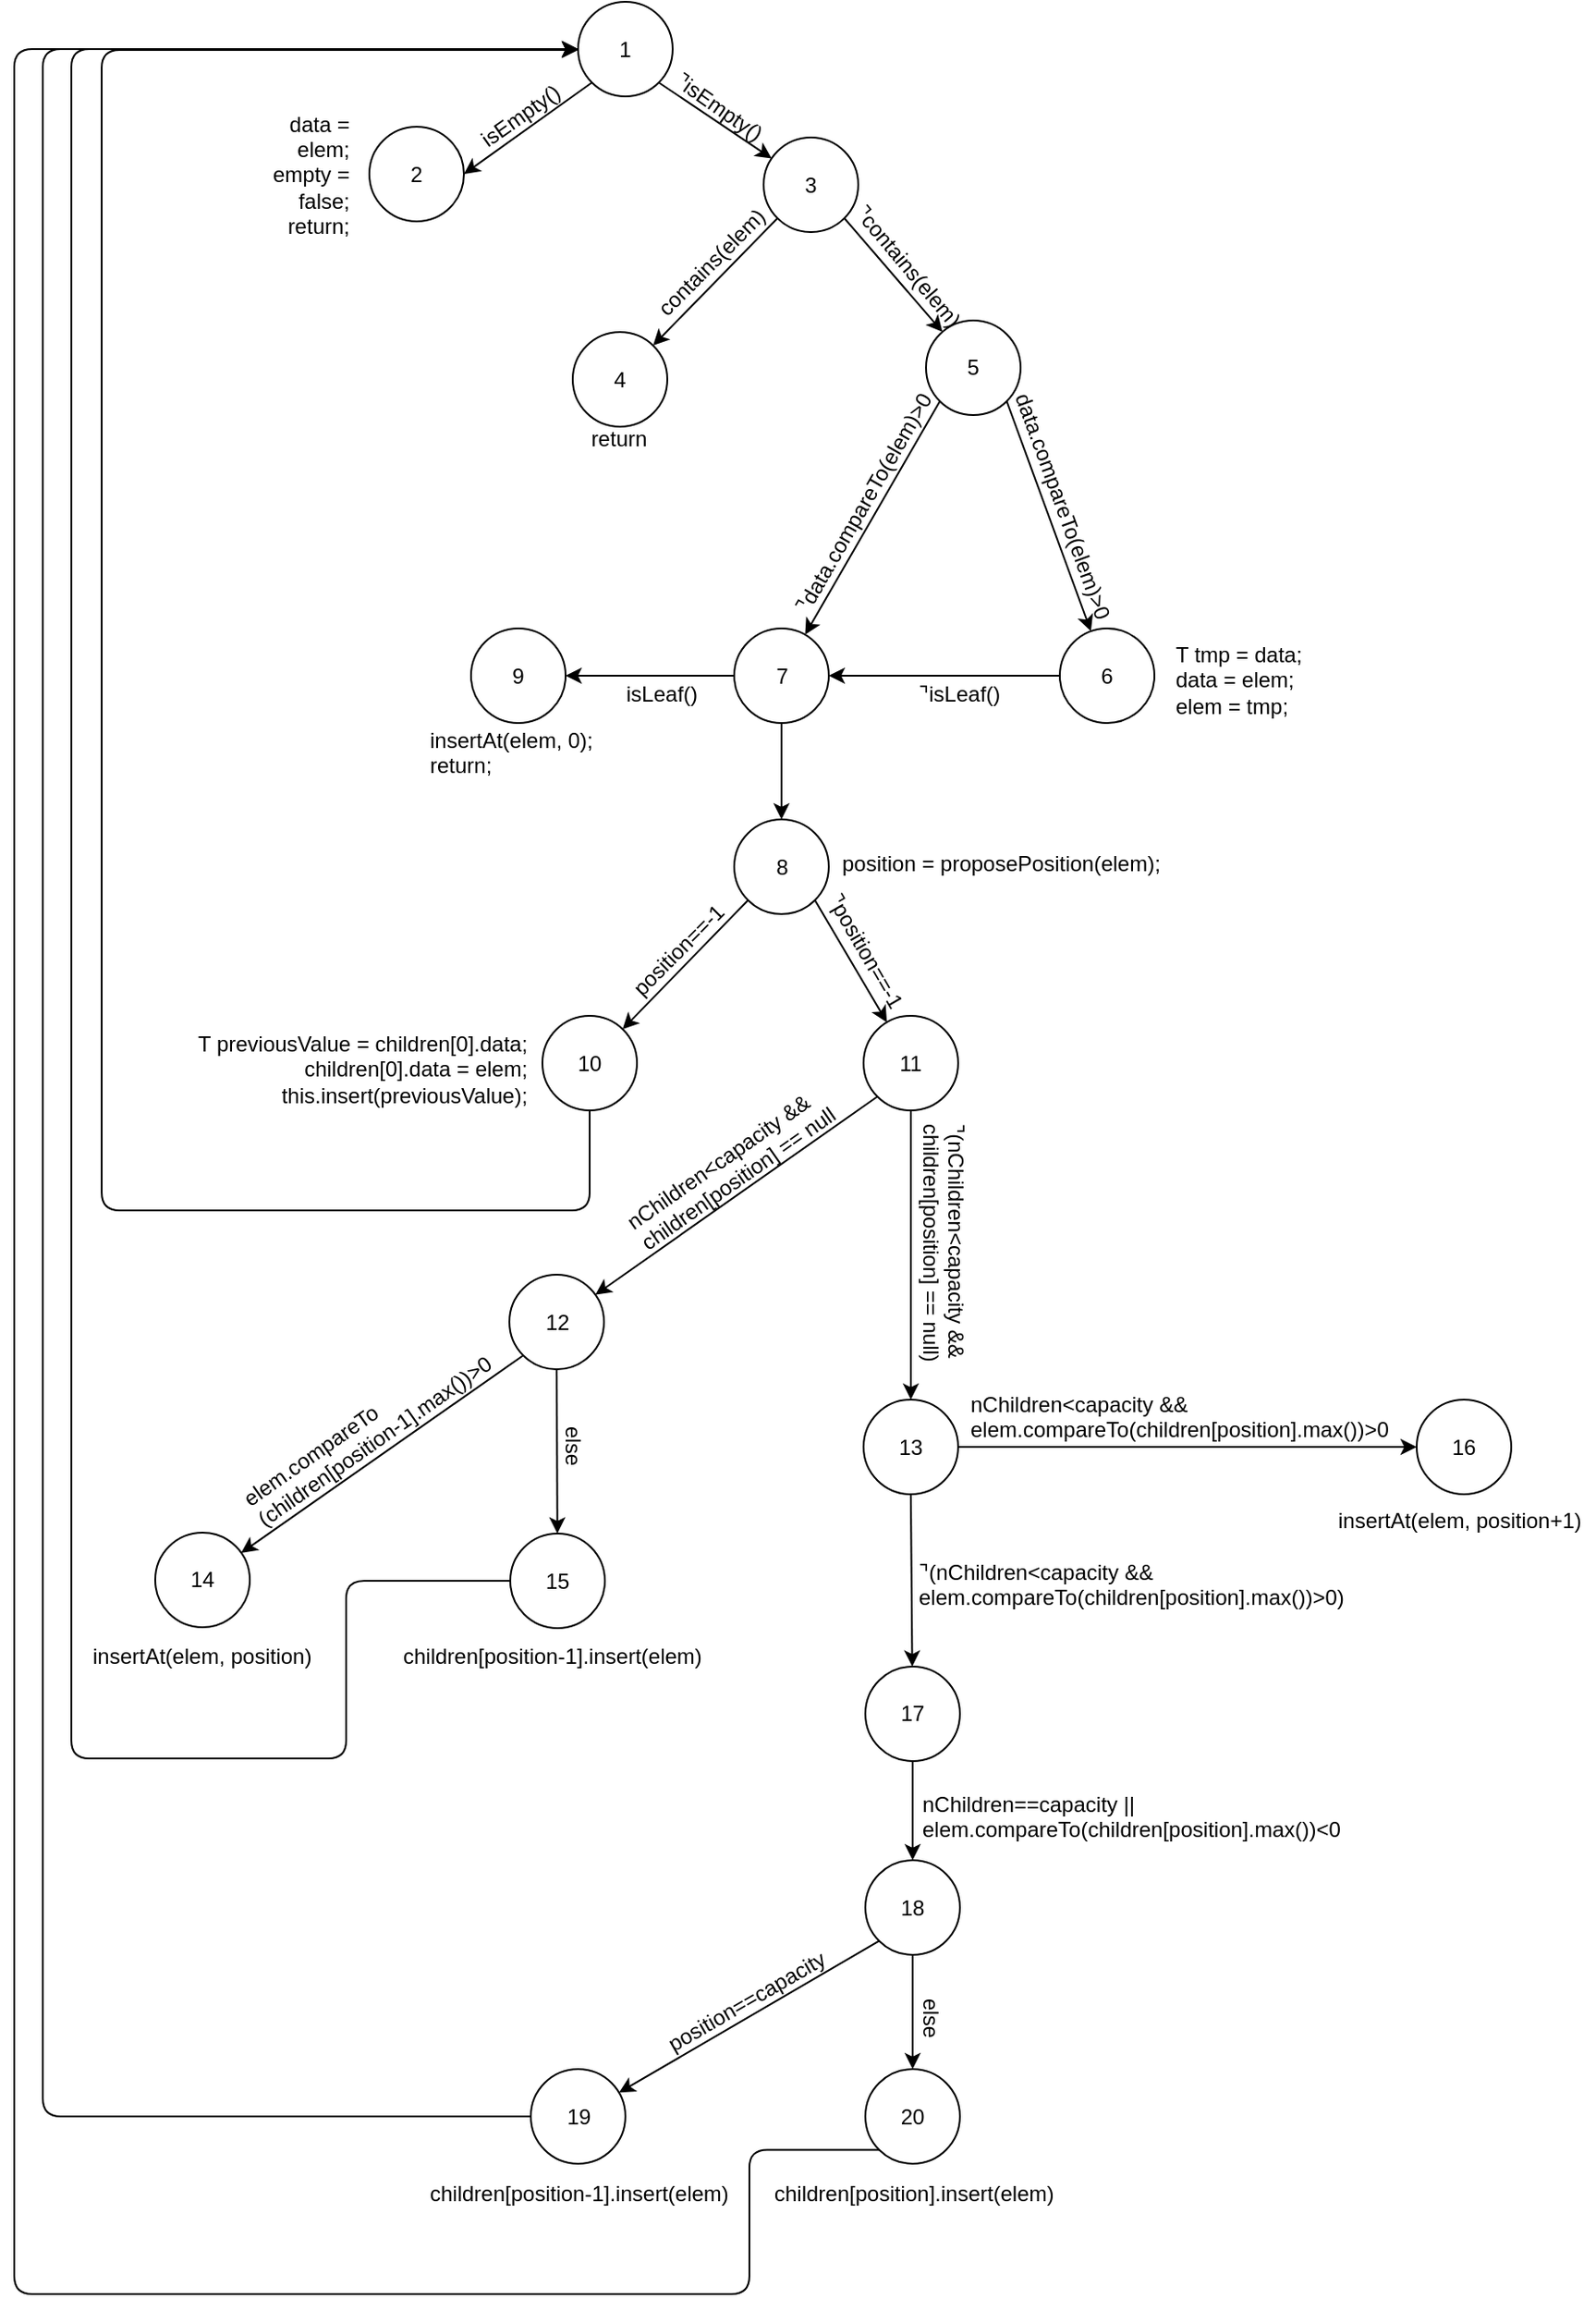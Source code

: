 <mxfile version="10.6.5" type="device"><diagram id="LHDKb3D5TDGL1wckqBg8" name="Page-1"><mxGraphModel dx="749" dy="754" grid="0" gridSize="10" guides="1" tooltips="1" connect="1" arrows="1" fold="1" page="0" pageScale="1" pageWidth="827" pageHeight="1169" math="0" shadow="0"><root><mxCell id="0"/><mxCell id="1" parent="0"/><mxCell id="HmpeVwKnqGtyKoy1shVl-3" style="rounded=0;orthogonalLoop=1;jettySize=auto;html=1;exitX=0;exitY=1;exitDx=0;exitDy=0;entryX=1;entryY=0.5;entryDx=0;entryDy=0;" edge="1" parent="1" source="HmpeVwKnqGtyKoy1shVl-1" target="HmpeVwKnqGtyKoy1shVl-2"><mxGeometry relative="1" as="geometry"/></mxCell><mxCell id="HmpeVwKnqGtyKoy1shVl-5" style="edgeStyle=none;rounded=0;orthogonalLoop=1;jettySize=auto;html=1;exitX=1;exitY=1;exitDx=0;exitDy=0;" edge="1" parent="1" source="HmpeVwKnqGtyKoy1shVl-1" target="HmpeVwKnqGtyKoy1shVl-4"><mxGeometry relative="1" as="geometry"/></mxCell><mxCell id="HmpeVwKnqGtyKoy1shVl-1" value="1" style="ellipse;whiteSpace=wrap;html=1;aspect=fixed;" vertex="1" parent="1"><mxGeometry x="387" y="23" width="53" height="53" as="geometry"/></mxCell><mxCell id="HmpeVwKnqGtyKoy1shVl-2" value="2" style="ellipse;whiteSpace=wrap;html=1;aspect=fixed;" vertex="1" parent="1"><mxGeometry x="270" y="93" width="53" height="53" as="geometry"/></mxCell><mxCell id="HmpeVwKnqGtyKoy1shVl-12" style="edgeStyle=none;rounded=0;orthogonalLoop=1;jettySize=auto;html=1;exitX=0;exitY=1;exitDx=0;exitDy=0;" edge="1" parent="1" source="HmpeVwKnqGtyKoy1shVl-4" target="HmpeVwKnqGtyKoy1shVl-6"><mxGeometry relative="1" as="geometry"/></mxCell><mxCell id="HmpeVwKnqGtyKoy1shVl-13" style="edgeStyle=none;rounded=0;orthogonalLoop=1;jettySize=auto;html=1;exitX=1;exitY=1;exitDx=0;exitDy=0;" edge="1" parent="1" source="HmpeVwKnqGtyKoy1shVl-4" target="HmpeVwKnqGtyKoy1shVl-7"><mxGeometry relative="1" as="geometry"/></mxCell><mxCell id="HmpeVwKnqGtyKoy1shVl-4" value="3&lt;br&gt;" style="ellipse;whiteSpace=wrap;html=1;aspect=fixed;" vertex="1" parent="1"><mxGeometry x="491" y="99" width="53" height="53" as="geometry"/></mxCell><mxCell id="HmpeVwKnqGtyKoy1shVl-6" value="4&lt;br&gt;" style="ellipse;whiteSpace=wrap;html=1;aspect=fixed;" vertex="1" parent="1"><mxGeometry x="384" y="208" width="53" height="53" as="geometry"/></mxCell><mxCell id="HmpeVwKnqGtyKoy1shVl-14" style="edgeStyle=none;rounded=0;orthogonalLoop=1;jettySize=auto;html=1;exitX=1;exitY=1;exitDx=0;exitDy=0;" edge="1" parent="1" source="HmpeVwKnqGtyKoy1shVl-7" target="HmpeVwKnqGtyKoy1shVl-8"><mxGeometry relative="1" as="geometry"/></mxCell><mxCell id="HmpeVwKnqGtyKoy1shVl-15" style="edgeStyle=none;rounded=0;orthogonalLoop=1;jettySize=auto;html=1;exitX=0;exitY=1;exitDx=0;exitDy=0;" edge="1" parent="1" source="HmpeVwKnqGtyKoy1shVl-7" target="HmpeVwKnqGtyKoy1shVl-9"><mxGeometry relative="1" as="geometry"/></mxCell><mxCell id="HmpeVwKnqGtyKoy1shVl-7" value="5&lt;br&gt;" style="ellipse;whiteSpace=wrap;html=1;aspect=fixed;" vertex="1" parent="1"><mxGeometry x="582" y="201.5" width="53" height="53" as="geometry"/></mxCell><mxCell id="HmpeVwKnqGtyKoy1shVl-69" style="edgeStyle=none;rounded=0;orthogonalLoop=1;jettySize=auto;html=1;exitX=0;exitY=0.5;exitDx=0;exitDy=0;" edge="1" parent="1" source="HmpeVwKnqGtyKoy1shVl-8" target="HmpeVwKnqGtyKoy1shVl-9"><mxGeometry relative="1" as="geometry"/></mxCell><mxCell id="HmpeVwKnqGtyKoy1shVl-8" value="6&lt;br&gt;" style="ellipse;whiteSpace=wrap;html=1;aspect=fixed;" vertex="1" parent="1"><mxGeometry x="657" y="374" width="53" height="53" as="geometry"/></mxCell><mxCell id="HmpeVwKnqGtyKoy1shVl-17" style="edgeStyle=none;rounded=0;orthogonalLoop=1;jettySize=auto;html=1;exitX=0;exitY=0.5;exitDx=0;exitDy=0;" edge="1" parent="1" source="HmpeVwKnqGtyKoy1shVl-9" target="HmpeVwKnqGtyKoy1shVl-10"><mxGeometry relative="1" as="geometry"/></mxCell><mxCell id="HmpeVwKnqGtyKoy1shVl-18" style="edgeStyle=none;rounded=0;orthogonalLoop=1;jettySize=auto;html=1;exitX=0.5;exitY=1;exitDx=0;exitDy=0;" edge="1" parent="1" source="HmpeVwKnqGtyKoy1shVl-9" target="HmpeVwKnqGtyKoy1shVl-11"><mxGeometry relative="1" as="geometry"/></mxCell><mxCell id="HmpeVwKnqGtyKoy1shVl-9" value="7&lt;br&gt;" style="ellipse;whiteSpace=wrap;html=1;aspect=fixed;" vertex="1" parent="1"><mxGeometry x="474.5" y="374" width="53" height="53" as="geometry"/></mxCell><mxCell id="HmpeVwKnqGtyKoy1shVl-10" value="9&lt;br&gt;" style="ellipse;whiteSpace=wrap;html=1;aspect=fixed;" vertex="1" parent="1"><mxGeometry x="327" y="374" width="53" height="53" as="geometry"/></mxCell><mxCell id="HmpeVwKnqGtyKoy1shVl-25" style="edgeStyle=none;rounded=0;orthogonalLoop=1;jettySize=auto;html=1;exitX=0;exitY=1;exitDx=0;exitDy=0;" edge="1" parent="1" source="HmpeVwKnqGtyKoy1shVl-11" target="HmpeVwKnqGtyKoy1shVl-19"><mxGeometry relative="1" as="geometry"/></mxCell><mxCell id="HmpeVwKnqGtyKoy1shVl-26" style="edgeStyle=none;rounded=0;orthogonalLoop=1;jettySize=auto;html=1;exitX=1;exitY=1;exitDx=0;exitDy=0;" edge="1" parent="1" source="HmpeVwKnqGtyKoy1shVl-11" target="HmpeVwKnqGtyKoy1shVl-20"><mxGeometry relative="1" as="geometry"/></mxCell><mxCell id="HmpeVwKnqGtyKoy1shVl-11" value="8&lt;br&gt;" style="ellipse;whiteSpace=wrap;html=1;aspect=fixed;" vertex="1" parent="1"><mxGeometry x="474.5" y="481" width="53" height="53" as="geometry"/></mxCell><mxCell id="HmpeVwKnqGtyKoy1shVl-91" style="edgeStyle=orthogonalEdgeStyle;orthogonalLoop=1;jettySize=auto;html=1;exitX=0.5;exitY=1;exitDx=0;exitDy=0;strokeColor=#000000;rounded=1;" edge="1" parent="1" source="HmpeVwKnqGtyKoy1shVl-19" target="HmpeVwKnqGtyKoy1shVl-1"><mxGeometry relative="1" as="geometry"><Array as="points"><mxPoint x="393" y="700"/><mxPoint x="120" y="700"/><mxPoint x="120" y="50"/></Array></mxGeometry></mxCell><mxCell id="HmpeVwKnqGtyKoy1shVl-19" value="10&lt;br&gt;" style="ellipse;whiteSpace=wrap;html=1;aspect=fixed;" vertex="1" parent="1"><mxGeometry x="367" y="591" width="53" height="53" as="geometry"/></mxCell><mxCell id="HmpeVwKnqGtyKoy1shVl-27" style="edgeStyle=none;rounded=0;orthogonalLoop=1;jettySize=auto;html=1;exitX=0.5;exitY=1;exitDx=0;exitDy=0;" edge="1" parent="1" source="HmpeVwKnqGtyKoy1shVl-20" target="HmpeVwKnqGtyKoy1shVl-21"><mxGeometry relative="1" as="geometry"/></mxCell><mxCell id="HmpeVwKnqGtyKoy1shVl-29" style="edgeStyle=none;rounded=0;orthogonalLoop=1;jettySize=auto;html=1;exitX=0;exitY=1;exitDx=0;exitDy=0;" edge="1" parent="1" source="HmpeVwKnqGtyKoy1shVl-20" target="HmpeVwKnqGtyKoy1shVl-24"><mxGeometry relative="1" as="geometry"/></mxCell><mxCell id="HmpeVwKnqGtyKoy1shVl-20" value="11&lt;br&gt;" style="ellipse;whiteSpace=wrap;html=1;aspect=fixed;" vertex="1" parent="1"><mxGeometry x="547" y="591" width="53" height="53" as="geometry"/></mxCell><mxCell id="HmpeVwKnqGtyKoy1shVl-28" style="edgeStyle=none;rounded=0;orthogonalLoop=1;jettySize=auto;html=1;exitX=1;exitY=0.5;exitDx=0;exitDy=0;" edge="1" parent="1" source="HmpeVwKnqGtyKoy1shVl-21" target="HmpeVwKnqGtyKoy1shVl-22"><mxGeometry relative="1" as="geometry"/></mxCell><mxCell id="HmpeVwKnqGtyKoy1shVl-36" style="edgeStyle=none;rounded=0;orthogonalLoop=1;jettySize=auto;html=1;exitX=0.5;exitY=1;exitDx=0;exitDy=0;" edge="1" parent="1" source="HmpeVwKnqGtyKoy1shVl-21" target="HmpeVwKnqGtyKoy1shVl-23"><mxGeometry relative="1" as="geometry"/></mxCell><mxCell id="HmpeVwKnqGtyKoy1shVl-21" value="13&lt;br&gt;" style="ellipse;whiteSpace=wrap;html=1;aspect=fixed;" vertex="1" parent="1"><mxGeometry x="547" y="806" width="53" height="53" as="geometry"/></mxCell><mxCell id="HmpeVwKnqGtyKoy1shVl-22" value="16&lt;br&gt;" style="ellipse;whiteSpace=wrap;html=1;aspect=fixed;" vertex="1" parent="1"><mxGeometry x="857" y="806" width="53" height="53" as="geometry"/></mxCell><mxCell id="HmpeVwKnqGtyKoy1shVl-35" style="edgeStyle=none;rounded=0;orthogonalLoop=1;jettySize=auto;html=1;exitX=0.5;exitY=1;exitDx=0;exitDy=0;" edge="1" parent="1" source="HmpeVwKnqGtyKoy1shVl-23" target="HmpeVwKnqGtyKoy1shVl-34"><mxGeometry relative="1" as="geometry"/></mxCell><mxCell id="HmpeVwKnqGtyKoy1shVl-23" value="17&lt;br&gt;" style="ellipse;whiteSpace=wrap;html=1;aspect=fixed;" vertex="1" parent="1"><mxGeometry x="548" y="955.5" width="53" height="53" as="geometry"/></mxCell><mxCell id="HmpeVwKnqGtyKoy1shVl-32" style="edgeStyle=none;rounded=0;orthogonalLoop=1;jettySize=auto;html=1;exitX=0.5;exitY=1;exitDx=0;exitDy=0;" edge="1" parent="1" source="HmpeVwKnqGtyKoy1shVl-24" target="HmpeVwKnqGtyKoy1shVl-30"><mxGeometry relative="1" as="geometry"/></mxCell><mxCell id="HmpeVwKnqGtyKoy1shVl-33" style="edgeStyle=none;rounded=0;orthogonalLoop=1;jettySize=auto;html=1;exitX=0;exitY=1;exitDx=0;exitDy=0;" edge="1" parent="1" source="HmpeVwKnqGtyKoy1shVl-24" target="HmpeVwKnqGtyKoy1shVl-31"><mxGeometry relative="1" as="geometry"/></mxCell><mxCell id="HmpeVwKnqGtyKoy1shVl-24" value="12&lt;br&gt;" style="ellipse;whiteSpace=wrap;html=1;aspect=fixed;" vertex="1" parent="1"><mxGeometry x="348.5" y="736" width="53" height="53" as="geometry"/></mxCell><mxCell id="HmpeVwKnqGtyKoy1shVl-90" style="edgeStyle=orthogonalEdgeStyle;rounded=1;orthogonalLoop=1;jettySize=auto;html=1;exitX=0;exitY=0.5;exitDx=0;exitDy=0;entryX=0;entryY=0.5;entryDx=0;entryDy=0;strokeColor=#000000;" edge="1" parent="1" source="HmpeVwKnqGtyKoy1shVl-30" target="HmpeVwKnqGtyKoy1shVl-1"><mxGeometry relative="1" as="geometry"><Array as="points"><mxPoint x="257" y="908"/><mxPoint x="257" y="1007"/><mxPoint x="103" y="1007"/><mxPoint x="103" y="50"/></Array></mxGeometry></mxCell><mxCell id="HmpeVwKnqGtyKoy1shVl-30" value="15&lt;br&gt;" style="ellipse;whiteSpace=wrap;html=1;aspect=fixed;" vertex="1" parent="1"><mxGeometry x="349" y="881" width="53" height="53" as="geometry"/></mxCell><mxCell id="HmpeVwKnqGtyKoy1shVl-31" value="14&lt;br&gt;" style="ellipse;whiteSpace=wrap;html=1;aspect=fixed;" vertex="1" parent="1"><mxGeometry x="150" y="880.5" width="53" height="53" as="geometry"/></mxCell><mxCell id="HmpeVwKnqGtyKoy1shVl-39" style="edgeStyle=none;rounded=0;orthogonalLoop=1;jettySize=auto;html=1;exitX=0.5;exitY=1;exitDx=0;exitDy=0;" edge="1" parent="1" source="HmpeVwKnqGtyKoy1shVl-34" target="HmpeVwKnqGtyKoy1shVl-38"><mxGeometry relative="1" as="geometry"/></mxCell><mxCell id="HmpeVwKnqGtyKoy1shVl-40" style="edgeStyle=none;rounded=0;orthogonalLoop=1;jettySize=auto;html=1;exitX=0;exitY=1;exitDx=0;exitDy=0;" edge="1" parent="1" source="HmpeVwKnqGtyKoy1shVl-34" target="HmpeVwKnqGtyKoy1shVl-37"><mxGeometry relative="1" as="geometry"/></mxCell><mxCell id="HmpeVwKnqGtyKoy1shVl-34" value="18&lt;br&gt;" style="ellipse;whiteSpace=wrap;html=1;aspect=fixed;" vertex="1" parent="1"><mxGeometry x="548" y="1064" width="53" height="53" as="geometry"/></mxCell><mxCell id="HmpeVwKnqGtyKoy1shVl-93" style="edgeStyle=orthogonalEdgeStyle;rounded=1;orthogonalLoop=1;jettySize=auto;html=1;exitX=0;exitY=0.5;exitDx=0;exitDy=0;entryX=0;entryY=0.5;entryDx=0;entryDy=0;strokeColor=#000000;" edge="1" parent="1" source="HmpeVwKnqGtyKoy1shVl-37" target="HmpeVwKnqGtyKoy1shVl-1"><mxGeometry relative="1" as="geometry"><Array as="points"><mxPoint x="87" y="1208"/><mxPoint x="87" y="50"/></Array></mxGeometry></mxCell><mxCell id="HmpeVwKnqGtyKoy1shVl-37" value="19&lt;br&gt;" style="ellipse;whiteSpace=wrap;html=1;aspect=fixed;" vertex="1" parent="1"><mxGeometry x="360.5" y="1181" width="53" height="53" as="geometry"/></mxCell><mxCell id="HmpeVwKnqGtyKoy1shVl-92" style="edgeStyle=orthogonalEdgeStyle;rounded=1;orthogonalLoop=1;jettySize=auto;html=1;exitX=0;exitY=1;exitDx=0;exitDy=0;entryX=0;entryY=0.5;entryDx=0;entryDy=0;strokeColor=#000000;" edge="1" parent="1" source="HmpeVwKnqGtyKoy1shVl-38" target="HmpeVwKnqGtyKoy1shVl-1"><mxGeometry relative="1" as="geometry"><Array as="points"><mxPoint x="483" y="1226"/><mxPoint x="483" y="1307"/><mxPoint x="71" y="1307"/><mxPoint x="71" y="50"/></Array></mxGeometry></mxCell><mxCell id="HmpeVwKnqGtyKoy1shVl-38" value="20&lt;br&gt;" style="ellipse;whiteSpace=wrap;html=1;aspect=fixed;" vertex="1" parent="1"><mxGeometry x="548" y="1181" width="53" height="53" as="geometry"/></mxCell><mxCell id="HmpeVwKnqGtyKoy1shVl-41" value="isEmpty()" style="text;html=1;strokeColor=none;fillColor=none;align=center;verticalAlign=middle;whiteSpace=wrap;rounded=0;rotation=-35;" vertex="1" parent="1"><mxGeometry x="335" y="77" width="40" height="20" as="geometry"/></mxCell><mxCell id="HmpeVwKnqGtyKoy1shVl-43" value="⌝isEmpty()" style="text;html=1;strokeColor=none;fillColor=none;align=center;verticalAlign=middle;whiteSpace=wrap;rounded=0;rotation=35;" vertex="1" parent="1"><mxGeometry x="445.5" y="72" width="40" height="20" as="geometry"/></mxCell><mxCell id="HmpeVwKnqGtyKoy1shVl-44" value="&lt;div style=&quot;text-align: right&quot;&gt;&lt;span&gt;data = elem;&lt;/span&gt;&lt;/div&gt;&lt;div style=&quot;text-align: right&quot;&gt;&lt;span&gt;empty = false;&lt;/span&gt;&lt;/div&gt;&lt;div style=&quot;text-align: right&quot;&gt;&lt;span&gt;return;&lt;/span&gt;&lt;/div&gt;" style="text;html=1;strokeColor=none;fillColor=none;align=left;verticalAlign=middle;whiteSpace=wrap;rounded=0;direction=south;" vertex="1" parent="1"><mxGeometry x="206.5" y="74.5" width="52" height="91" as="geometry"/></mxCell><mxCell id="HmpeVwKnqGtyKoy1shVl-46" value="contains(elem)" style="text;html=1;strokeColor=none;fillColor=none;align=center;verticalAlign=middle;whiteSpace=wrap;rounded=0;rotation=-45;" vertex="1" parent="1"><mxGeometry x="442" y="159" width="40" height="20" as="geometry"/></mxCell><mxCell id="HmpeVwKnqGtyKoy1shVl-47" value="⌝contains(elem)" style="text;html=1;strokeColor=none;fillColor=none;align=center;verticalAlign=middle;whiteSpace=wrap;rounded=0;rotation=50;" vertex="1" parent="1"><mxGeometry x="551.5" y="161" width="40" height="20" as="geometry"/></mxCell><mxCell id="HmpeVwKnqGtyKoy1shVl-49" value="return&lt;br&gt;" style="text;html=1;strokeColor=none;fillColor=none;align=center;verticalAlign=middle;whiteSpace=wrap;rounded=0;" vertex="1" parent="1"><mxGeometry x="390" y="257.5" width="40" height="20" as="geometry"/></mxCell><mxCell id="HmpeVwKnqGtyKoy1shVl-50" value="&lt;p&gt;&lt;span&gt;data&lt;/span&gt;.compareTo(&lt;span&gt;elem&lt;/span&gt;)&amp;gt;0&lt;/p&gt;" style="text;html=1;strokeColor=none;fillColor=none;align=center;verticalAlign=middle;whiteSpace=wrap;rounded=0;rotation=70;" vertex="1" parent="1"><mxGeometry x="639" y="295.5" width="40" height="20" as="geometry"/></mxCell><mxCell id="HmpeVwKnqGtyKoy1shVl-51" value="⌝&lt;span&gt;data&lt;/span&gt;&lt;span&gt;.compareTo(&lt;/span&gt;&lt;span&gt;elem&lt;/span&gt;&lt;span&gt;)&amp;gt;0&lt;/span&gt;&lt;br&gt;" style="text;html=1;strokeColor=none;fillColor=none;align=center;verticalAlign=middle;whiteSpace=wrap;rounded=0;rotation=-60;" vertex="1" parent="1"><mxGeometry x="527" y="293.5" width="40" height="20" as="geometry"/></mxCell><mxCell id="HmpeVwKnqGtyKoy1shVl-55" value="T tmp = data;&lt;br&gt;data = elem;&lt;br&gt;elem = tmp;&lt;br&gt;" style="text;html=1;strokeColor=none;fillColor=none;align=left;verticalAlign=middle;whiteSpace=wrap;rounded=0;" vertex="1" parent="1"><mxGeometry x="719.5" y="379" width="91" height="48" as="geometry"/></mxCell><mxCell id="HmpeVwKnqGtyKoy1shVl-56" value="&lt;span&gt;⌝&lt;/span&gt;isLeaf()" style="text;html=1;resizable=0;points=[];autosize=1;align=left;verticalAlign=top;spacingTop=-4;" vertex="1" parent="1"><mxGeometry x="576" y="400.5" width="57" height="14" as="geometry"/></mxCell><mxCell id="HmpeVwKnqGtyKoy1shVl-57" value="isLeaf()" style="text;html=1;resizable=0;points=[];autosize=1;align=left;verticalAlign=top;spacingTop=-4;" vertex="1" parent="1"><mxGeometry x="412" y="400.5" width="50" height="14" as="geometry"/></mxCell><mxCell id="HmpeVwKnqGtyKoy1shVl-60" value="insertAt(elem, 0);&lt;br&gt;return;&lt;br&gt;" style="text;html=1;resizable=0;points=[];autosize=1;align=left;verticalAlign=top;spacingTop=-4;" vertex="1" parent="1"><mxGeometry x="302" y="427" width="101" height="28" as="geometry"/></mxCell><mxCell id="HmpeVwKnqGtyKoy1shVl-66" value="position = proposePosition(elem);" style="text;html=1;resizable=0;points=[];autosize=1;align=left;verticalAlign=top;spacingTop=-4;" vertex="1" parent="1"><mxGeometry x="533" y="496" width="188" height="14" as="geometry"/></mxCell><mxCell id="HmpeVwKnqGtyKoy1shVl-70" value="position==-1&lt;br&gt;" style="text;html=1;resizable=0;points=[];autosize=1;align=left;verticalAlign=top;spacingTop=-4;rotation=-45;" vertex="1" parent="1"><mxGeometry x="405" y="543" width="76" height="14" as="geometry"/></mxCell><mxCell id="HmpeVwKnqGtyKoy1shVl-71" value="&lt;span&gt;⌝&lt;/span&gt;position==-1&lt;br&gt;" style="text;html=1;resizable=0;points=[];autosize=1;align=left;verticalAlign=top;spacingTop=-4;rotation=60;" vertex="1" parent="1"><mxGeometry x="510.5" y="549.5" width="83" height="14" as="geometry"/></mxCell><mxCell id="HmpeVwKnqGtyKoy1shVl-72" value="&lt;div style=&quot;text-align: right&quot;&gt;&lt;span&gt;T previousValue = children[0].data;&lt;/span&gt;&lt;/div&gt;&lt;div style=&quot;text-align: right&quot;&gt;&lt;span&gt;children[0].data = elem;&lt;/span&gt;&lt;/div&gt;&lt;div style=&quot;text-align: right&quot;&gt;&lt;span&gt;this.insert(previousValue);&lt;/span&gt;&lt;/div&gt;" style="text;html=1;resizable=0;points=[];autosize=1;align=left;verticalAlign=top;spacingTop=-4;" vertex="1" parent="1"><mxGeometry x="172" y="596.5" width="195" height="42" as="geometry"/></mxCell><mxCell id="HmpeVwKnqGtyKoy1shVl-73" value="else&lt;br&gt;" style="text;html=1;resizable=0;points=[];autosize=1;align=left;verticalAlign=top;spacingTop=-4;rotation=90;" vertex="1" parent="1"><mxGeometry x="371" y="828" width="32" height="14" as="geometry"/></mxCell><mxCell id="HmpeVwKnqGtyKoy1shVl-77" value="nChildren&amp;lt;capacity &amp;amp;&amp;amp;&lt;br&gt;children[position] == null&lt;br&gt;" style="text;html=1;resizable=0;points=[];autosize=1;align=left;verticalAlign=top;spacingTop=-4;rotation=-35;" vertex="1" parent="1"><mxGeometry x="404.5" y="658.5" width="139" height="28" as="geometry"/></mxCell><mxCell id="HmpeVwKnqGtyKoy1shVl-78" value="elem.compareTo&lt;br&gt;(children[position-1].max())&amp;gt;0" style="text;html=1;resizable=0;points=[];autosize=1;align=left;verticalAlign=top;spacingTop=-4;rotation=325;" vertex="1" parent="1"><mxGeometry x="187" y="805.5" width="166" height="28" as="geometry"/></mxCell><mxCell id="HmpeVwKnqGtyKoy1shVl-79" value="insertAt(elem, position)" style="text;html=1;resizable=0;points=[];autosize=1;align=left;verticalAlign=top;spacingTop=-4;" vertex="1" parent="1"><mxGeometry x="113" y="940" width="133" height="14" as="geometry"/></mxCell><mxCell id="HmpeVwKnqGtyKoy1shVl-80" value="children[position-1].insert(elem)" style="text;html=1;resizable=0;points=[];autosize=1;align=left;verticalAlign=top;spacingTop=-4;" vertex="1" parent="1"><mxGeometry x="286.5" y="940" width="177" height="14" as="geometry"/></mxCell><mxCell id="HmpeVwKnqGtyKoy1shVl-81" value="⌝(nChildren&amp;lt;capacity &amp;amp;&amp;amp;&lt;br&gt;children[position] == null)&lt;br&gt;" style="text;html=1;resizable=0;points=[];autosize=1;align=left;verticalAlign=top;spacingTop=-4;rotation=90;" vertex="1" parent="1"><mxGeometry x="523" y="706.5" width="143" height="28" as="geometry"/></mxCell><mxCell id="HmpeVwKnqGtyKoy1shVl-82" value="nChildren&amp;lt;capacity &amp;amp;&amp;amp;&lt;br&gt;elem.compareTo(children[position].max())&amp;gt;0&lt;br&gt;" style="text;html=1;resizable=0;points=[];autosize=1;align=left;verticalAlign=top;spacingTop=-4;" vertex="1" parent="1"><mxGeometry x="604.5" y="799" width="244" height="28" as="geometry"/></mxCell><mxCell id="HmpeVwKnqGtyKoy1shVl-83" value="⌝(nChildren&amp;lt;capacity &amp;amp;&amp;amp;&lt;br&gt;elem.compareTo(children[position].max())&amp;gt;0)&lt;br&gt;" style="text;html=1;resizable=0;points=[];autosize=1;align=left;verticalAlign=top;spacingTop=-4;rotation=0;" vertex="1" parent="1"><mxGeometry x="576" y="893" width="248" height="28" as="geometry"/></mxCell><mxCell id="HmpeVwKnqGtyKoy1shVl-84" value="insertAt(elem, position+1)" style="text;html=1;resizable=0;points=[];autosize=1;align=left;verticalAlign=top;spacingTop=-4;" vertex="1" parent="1"><mxGeometry x="810.5" y="864" width="146" height="14" as="geometry"/></mxCell><mxCell id="HmpeVwKnqGtyKoy1shVl-85" value="nChildren==capacity ||&lt;br&gt;elem.compareTo(children[position].max())&amp;lt;0" style="text;html=1;resizable=0;points=[];autosize=1;align=left;verticalAlign=top;spacingTop=-4;" vertex="1" parent="1"><mxGeometry x="578" y="1022.5" width="244" height="28" as="geometry"/></mxCell><mxCell id="HmpeVwKnqGtyKoy1shVl-86" value="else&lt;br&gt;&lt;br&gt;" style="text;html=1;resizable=0;points=[];autosize=1;align=left;verticalAlign=top;spacingTop=-4;rotation=90;direction=south;" vertex="1" parent="1"><mxGeometry x="564.5" y="1137" width="28" height="32" as="geometry"/></mxCell><mxCell id="HmpeVwKnqGtyKoy1shVl-87" value="position==capacity&lt;br&gt;" style="text;html=1;resizable=0;points=[];autosize=1;align=left;verticalAlign=top;spacingTop=-4;rotation=-30;" vertex="1" parent="1"><mxGeometry x="428" y="1132" width="109" height="14" as="geometry"/></mxCell><mxCell id="HmpeVwKnqGtyKoy1shVl-88" value="children[position-1].insert(elem)" style="text;html=1;resizable=0;points=[];autosize=1;align=left;verticalAlign=top;spacingTop=-4;" vertex="1" parent="1"><mxGeometry x="301.5" y="1241" width="177" height="14" as="geometry"/></mxCell><mxCell id="HmpeVwKnqGtyKoy1shVl-89" value="children[position].insert(elem)" style="text;html=1;resizable=0;points=[];autosize=1;align=left;verticalAlign=top;spacingTop=-4;" vertex="1" parent="1"><mxGeometry x="495" y="1241" width="167" height="14" as="geometry"/></mxCell></root></mxGraphModel></diagram></mxfile>